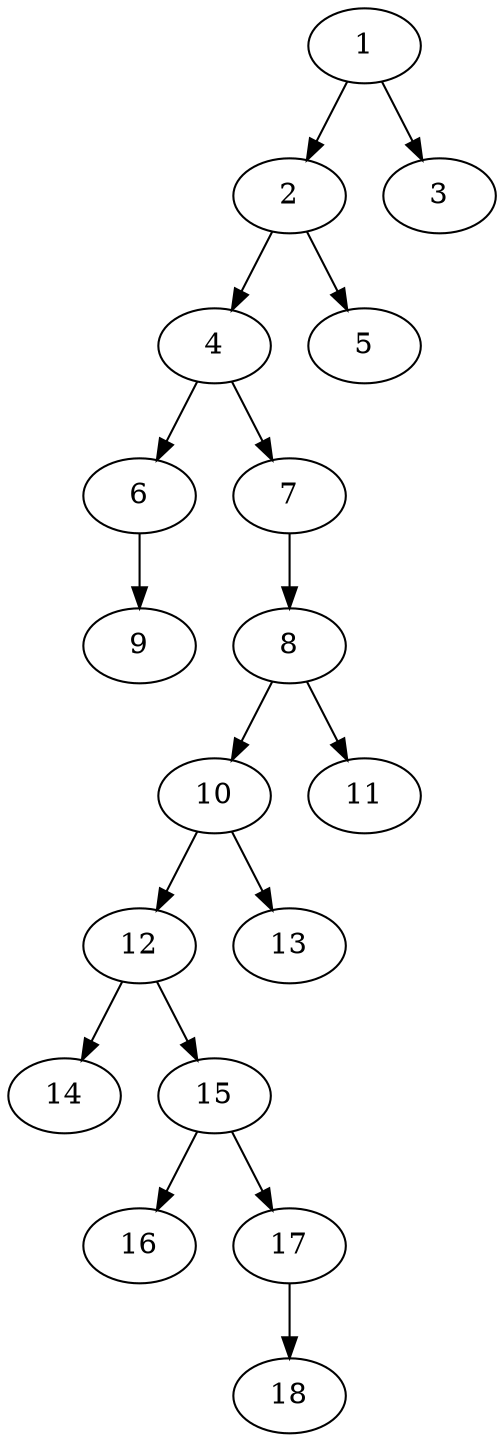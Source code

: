 // DAG (tier=1-easy, mode=compute, n=18, ccr=0.288, fat=0.358, density=0.204, regular=0.763, jump=0.092, mindata=262144, maxdata=2097152)
// DAG automatically generated by daggen at Sun Aug 24 16:33:32 2025
// /home/ermia/Project/Environments/daggen/bin/daggen --dot --ccr 0.288 --fat 0.358 --regular 0.763 --density 0.204 --jump 0.092 --mindata 262144 --maxdata 2097152 -n 18 
digraph G {
  1 [size="204707747786677", alpha="0.08", expect_size="102353873893338"]
  1 -> 2 [size ="21100671008768"]
  1 -> 3 [size ="21100671008768"]
  2 [size="1289669174364601", alpha="0.15", expect_size="644834587182300"]
  2 -> 4 [size ="30123701043200"]
  2 -> 5 [size ="30123701043200"]
  3 [size="62234723585359872", alpha="0.09", expect_size="31117361792679936"]
  4 [size="79506061577684", alpha="0.03", expect_size="39753030788842"]
  4 -> 6 [size ="5012436549632"]
  4 -> 7 [size ="5012436549632"]
  5 [size="26733044681408512", alpha="0.08", expect_size="13366522340704256"]
  6 [size="580859390263346", alpha="0.04", expect_size="290429695131673"]
  6 -> 9 [size ="17081965740032"]
  7 [size="886152332708937728", alpha="0.19", expect_size="443076166354468864"]
  7 -> 8 [size ="7380666417152"]
  8 [size="85770495297912", alpha="0.18", expect_size="42885247648956"]
  8 -> 10 [size ="2224868556800"]
  8 -> 11 [size ="2224868556800"]
  9 [size="15310942655120240", alpha="0.10", expect_size="7655471327560120"]
  10 [size="66407451471516624", alpha="0.01", expect_size="33203725735758312"]
  10 -> 12 [size ="32853488304128"]
  10 -> 13 [size ="32853488304128"]
  11 [size="8196661840986505216", alpha="0.05", expect_size="4098330920493252608"]
  12 [size="146876645200000", alpha="0.06", expect_size="73438322600000"]
  12 -> 14 [size ="5368709120000"]
  12 -> 15 [size ="5368709120000"]
  13 [size="97193874031640576", alpha="0.15", expect_size="48596937015820288"]
  14 [size="368117481559964", alpha="0.07", expect_size="184058740779982"]
  15 [size="327079438083673", alpha="0.09", expect_size="163539719041836"]
  15 -> 16 [size ="5989675827200"]
  15 -> 17 [size ="5989675827200"]
  16 [size="872056856707596288", alpha="0.19", expect_size="436028428353798144"]
  17 [size="2262371626576248832", alpha="0.11", expect_size="1131185813288124416"]
  17 -> 18 [size ="13786878574592"]
  18 [size="12993872140997380", alpha="0.06", expect_size="6496936070498690"]
}